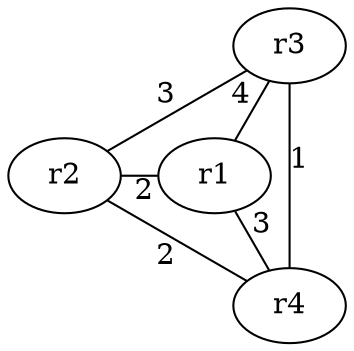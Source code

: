 graph G {
	graph [layout=twopi]
	{r1 r3}
	{r2 r4}
	{r1} -- {r2} [label="2"]
	{r1} -- {r3} [label="4"]
	{r1} -- {r4} [label="3"]
	{r2} -- {r3} [label="3"]
	{r2} -- {r4} [label="2"]
	{r3} -- {r4} [label="1"]
}
